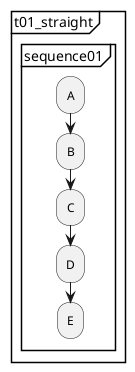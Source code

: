 @startuml 
partition "t01_straight" {
  group "sequence01"
    :A;
    :B;
    :C;
    :D;
    :E;
  end group
}
@enduml
